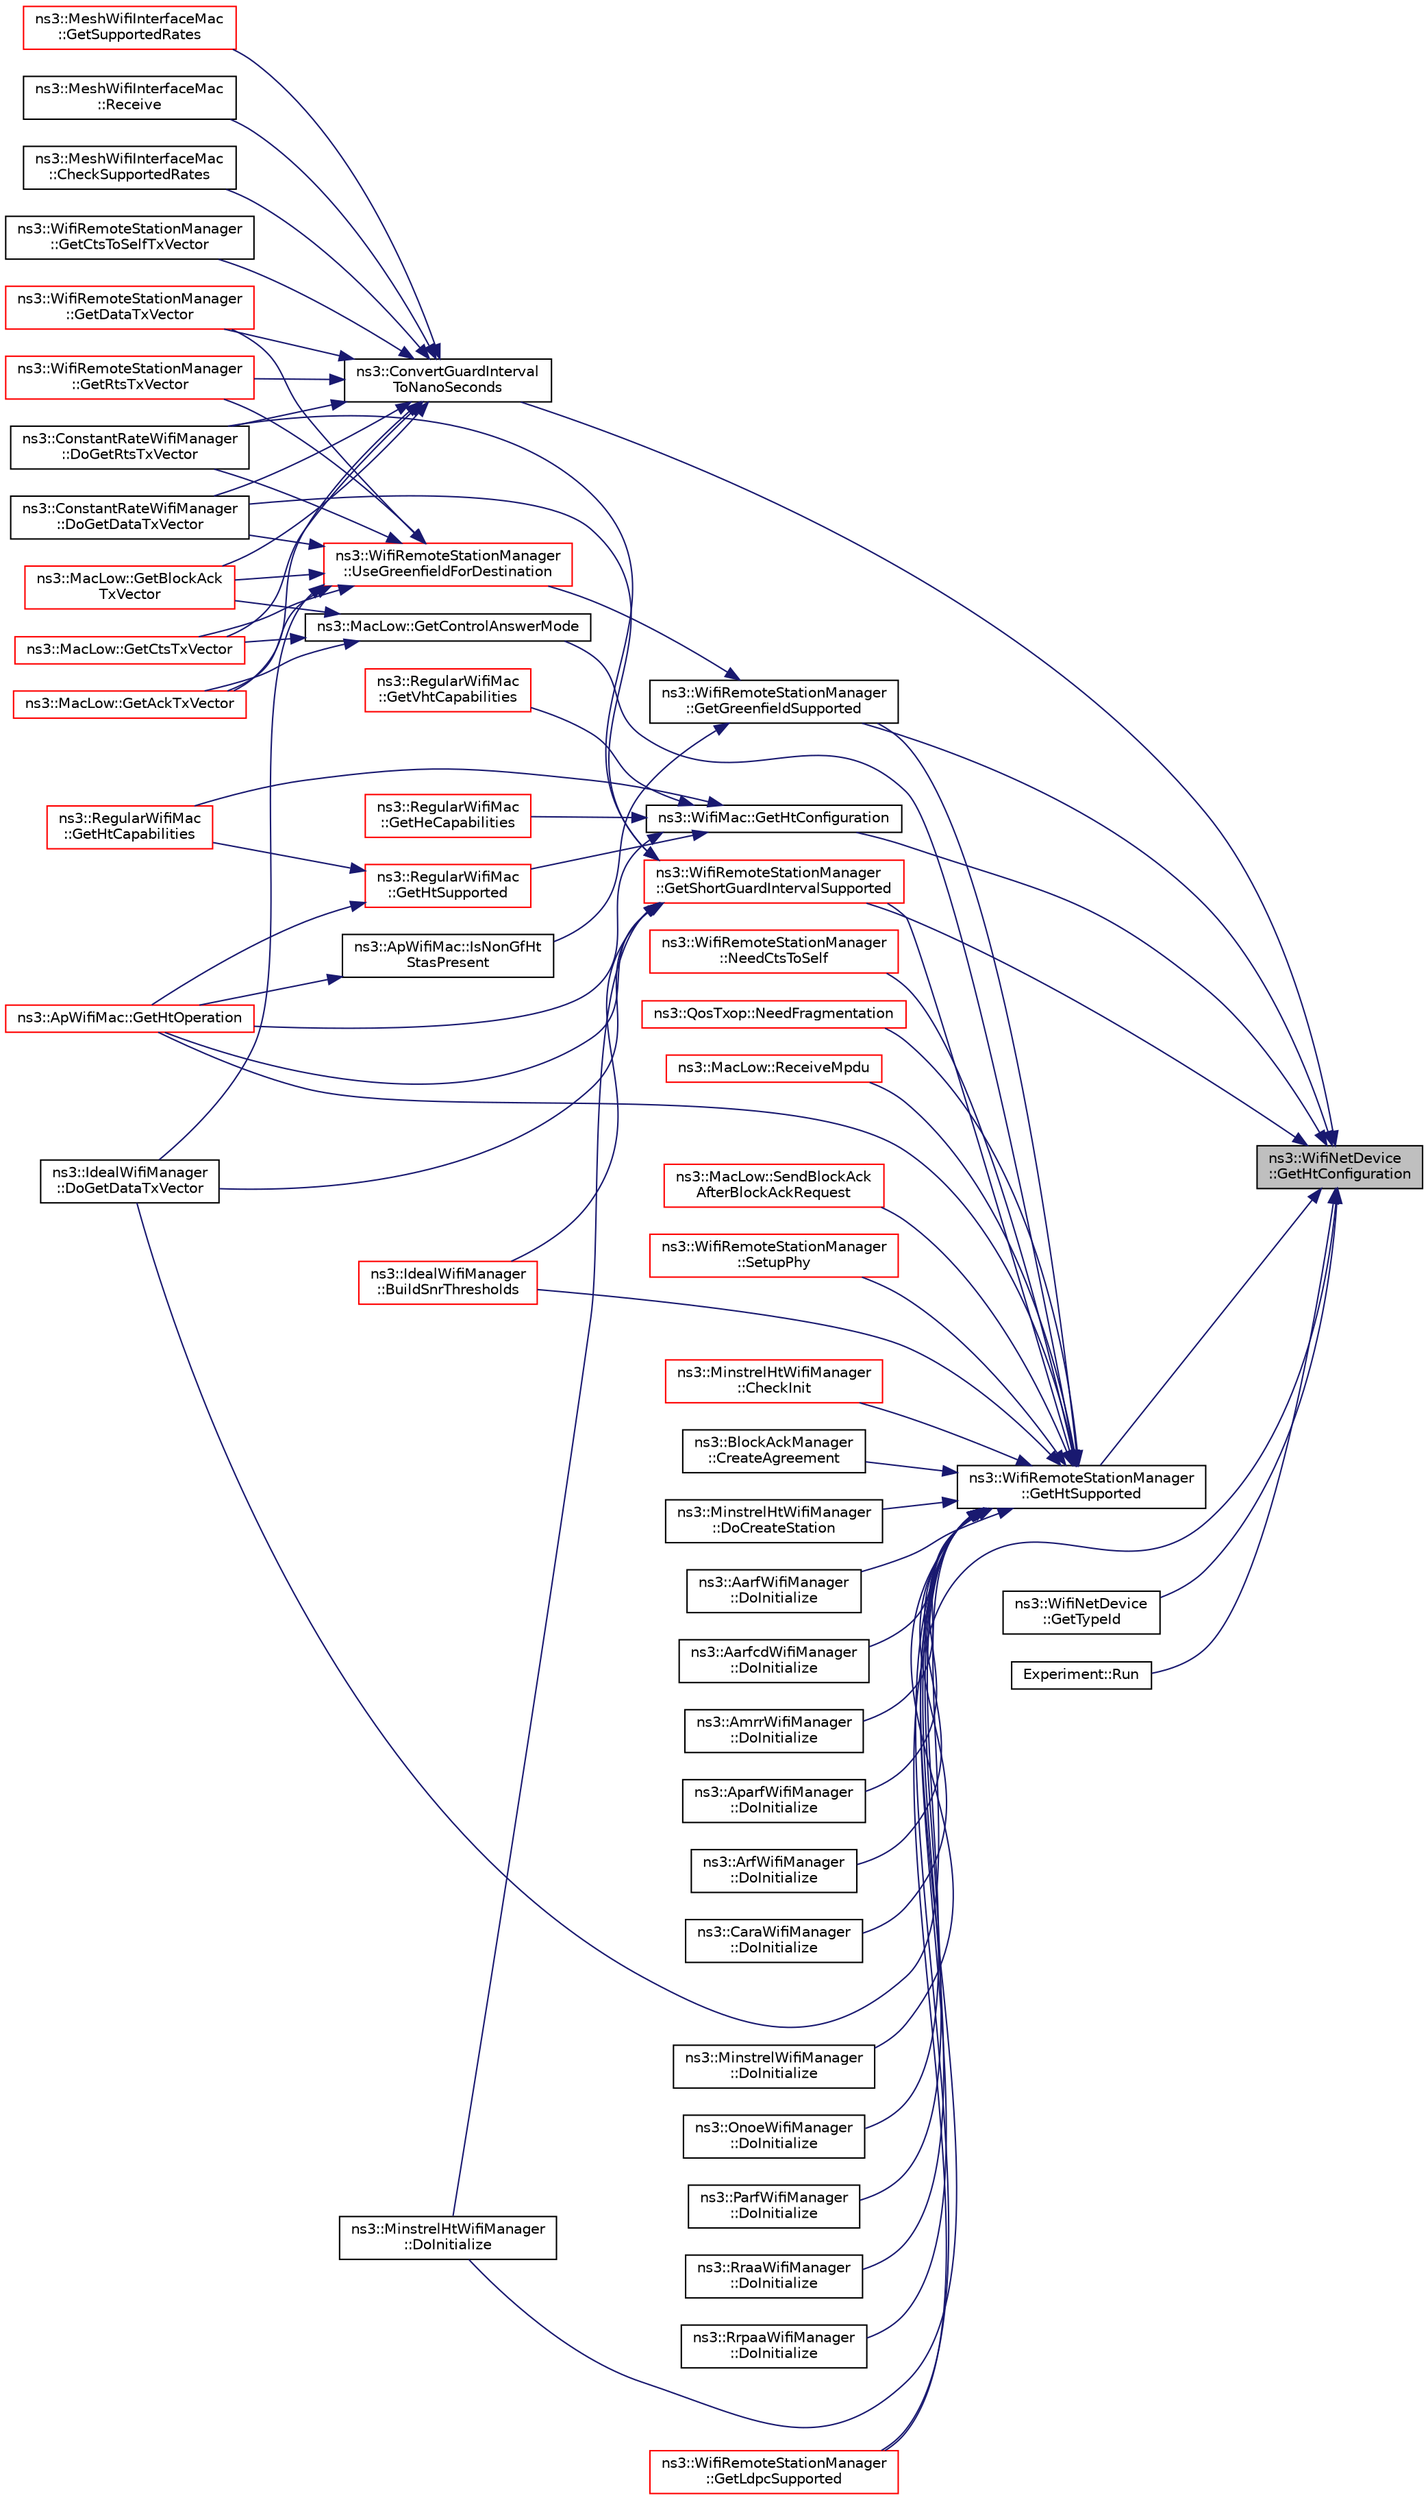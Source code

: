 digraph "ns3::WifiNetDevice::GetHtConfiguration"
{
 // LATEX_PDF_SIZE
  edge [fontname="Helvetica",fontsize="10",labelfontname="Helvetica",labelfontsize="10"];
  node [fontname="Helvetica",fontsize="10",shape=record];
  rankdir="RL";
  Node1 [label="ns3::WifiNetDevice\l::GetHtConfiguration",height=0.2,width=0.4,color="black", fillcolor="grey75", style="filled", fontcolor="black",tooltip=" "];
  Node1 -> Node2 [dir="back",color="midnightblue",fontsize="10",style="solid",fontname="Helvetica"];
  Node2 [label="ns3::ConvertGuardInterval\lToNanoSeconds",height=0.2,width=0.4,color="black", fillcolor="white", style="filled",URL="$namespacens3.html#a979caa1d7cbfc08ececb6fd3ad561e26",tooltip="Convert the guard interval to nanoseconds based on the WifiMode."];
  Node2 -> Node3 [dir="back",color="midnightblue",fontsize="10",style="solid",fontname="Helvetica"];
  Node3 [label="ns3::MeshWifiInterfaceMac\l::CheckSupportedRates",height=0.2,width=0.4,color="black", fillcolor="white", style="filled",URL="$classns3_1_1_mesh_wifi_interface_mac.html#a0d8d92606ef1a302fc967a8c058d5f81",tooltip="Check supported rates."];
  Node2 -> Node4 [dir="back",color="midnightblue",fontsize="10",style="solid",fontname="Helvetica"];
  Node4 [label="ns3::ConstantRateWifiManager\l::DoGetDataTxVector",height=0.2,width=0.4,color="black", fillcolor="white", style="filled",URL="$classns3_1_1_constant_rate_wifi_manager.html#a1e14573f51c878a2fa5511a2c43a2024",tooltip=" "];
  Node2 -> Node5 [dir="back",color="midnightblue",fontsize="10",style="solid",fontname="Helvetica"];
  Node5 [label="ns3::ConstantRateWifiManager\l::DoGetRtsTxVector",height=0.2,width=0.4,color="black", fillcolor="white", style="filled",URL="$classns3_1_1_constant_rate_wifi_manager.html#aceb6e32d01d5c3279e96bafde5568719",tooltip=" "];
  Node2 -> Node6 [dir="back",color="midnightblue",fontsize="10",style="solid",fontname="Helvetica"];
  Node6 [label="ns3::MacLow::GetAckTxVector",height=0.2,width=0.4,color="red", fillcolor="white", style="filled",URL="$classns3_1_1_mac_low.html#aae813ebc059b7e6aa1c88607e2969936",tooltip="Return a TXVECTOR for the Ack frame given the destination and the mode of the Data used by the sender..."];
  Node2 -> Node22 [dir="back",color="midnightblue",fontsize="10",style="solid",fontname="Helvetica"];
  Node22 [label="ns3::MacLow::GetBlockAck\lTxVector",height=0.2,width=0.4,color="red", fillcolor="white", style="filled",URL="$classns3_1_1_mac_low.html#a227f7cf96af4e059f660cd6668869e69",tooltip="Return a TXVECTOR for the BlockAck frame given the destination and the mode of the Data used by the s..."];
  Node2 -> Node28 [dir="back",color="midnightblue",fontsize="10",style="solid",fontname="Helvetica"];
  Node28 [label="ns3::WifiRemoteStationManager\l::GetCtsToSelfTxVector",height=0.2,width=0.4,color="black", fillcolor="white", style="filled",URL="$classns3_1_1_wifi_remote_station_manager.html#ab678ba97c31f92e03c4cc8dacd7f622b",tooltip="Since CTS-to-self parameters are not dependent on the station, it is implemented in wifi remote stati..."];
  Node2 -> Node29 [dir="back",color="midnightblue",fontsize="10",style="solid",fontname="Helvetica"];
  Node29 [label="ns3::MacLow::GetCtsTxVector",height=0.2,width=0.4,color="red", fillcolor="white", style="filled",URL="$classns3_1_1_mac_low.html#abe2810a59020adbcf64abbef2bcf319f",tooltip="Return a TXVECTOR for the CTS frame given the destination and the mode of the RTS used by the sender."];
  Node2 -> Node33 [dir="back",color="midnightblue",fontsize="10",style="solid",fontname="Helvetica"];
  Node33 [label="ns3::WifiRemoteStationManager\l::GetDataTxVector",height=0.2,width=0.4,color="red", fillcolor="white", style="filled",URL="$classns3_1_1_wifi_remote_station_manager.html#a694863b2c3093952b2629e5a2d341a75",tooltip=" "];
  Node2 -> Node132 [dir="back",color="midnightblue",fontsize="10",style="solid",fontname="Helvetica"];
  Node132 [label="ns3::WifiRemoteStationManager\l::GetRtsTxVector",height=0.2,width=0.4,color="red", fillcolor="white", style="filled",URL="$classns3_1_1_wifi_remote_station_manager.html#af1d1d8ad08efe3fbe876c67c17e89ef2",tooltip=" "];
  Node2 -> Node135 [dir="back",color="midnightblue",fontsize="10",style="solid",fontname="Helvetica"];
  Node135 [label="ns3::MeshWifiInterfaceMac\l::GetSupportedRates",height=0.2,width=0.4,color="red", fillcolor="white", style="filled",URL="$classns3_1_1_mesh_wifi_interface_mac.html#ae564ee657ce84f1023eabfd6d3e474a4",tooltip=" "];
  Node2 -> Node136 [dir="back",color="midnightblue",fontsize="10",style="solid",fontname="Helvetica"];
  Node136 [label="ns3::MeshWifiInterfaceMac\l::Receive",height=0.2,width=0.4,color="black", fillcolor="white", style="filled",URL="$classns3_1_1_mesh_wifi_interface_mac.html#a5850d3b31d09fd6dc552e8fa839bf3f2",tooltip="Frame receive handler."];
  Node1 -> Node137 [dir="back",color="midnightblue",fontsize="10",style="solid",fontname="Helvetica"];
  Node137 [label="ns3::WifiRemoteStationManager\l::GetGreenfieldSupported",height=0.2,width=0.4,color="black", fillcolor="white", style="filled",URL="$classns3_1_1_wifi_remote_station_manager.html#a3b4548baccd2f1a39a0415a3099396bb",tooltip="Return whether the device has HT Greenfield support enabled."];
  Node137 -> Node138 [dir="back",color="midnightblue",fontsize="10",style="solid",fontname="Helvetica"];
  Node138 [label="ns3::ApWifiMac::IsNonGfHt\lStasPresent",height=0.2,width=0.4,color="black", fillcolor="white", style="filled",URL="$classns3_1_1_ap_wifi_mac.html#a3df0ccf5ed9e1232bcb2d6847d8aae15",tooltip="Determine whether non-Greenfield HT stations are present or not."];
  Node138 -> Node139 [dir="back",color="midnightblue",fontsize="10",style="solid",fontname="Helvetica"];
  Node139 [label="ns3::ApWifiMac::GetHtOperation",height=0.2,width=0.4,color="red", fillcolor="white", style="filled",URL="$classns3_1_1_ap_wifi_mac.html#a4fefa01556b990b9995ff1a5577060d3",tooltip="Return the HT operation of the current AP."];
  Node137 -> Node140 [dir="back",color="midnightblue",fontsize="10",style="solid",fontname="Helvetica"];
  Node140 [label="ns3::WifiRemoteStationManager\l::UseGreenfieldForDestination",height=0.2,width=0.4,color="red", fillcolor="white", style="filled",URL="$classns3_1_1_wifi_remote_station_manager.html#ad0838e2b79a382cf65f68b7cde8ec608",tooltip=" "];
  Node140 -> Node4 [dir="back",color="midnightblue",fontsize="10",style="solid",fontname="Helvetica"];
  Node140 -> Node147 [dir="back",color="midnightblue",fontsize="10",style="solid",fontname="Helvetica"];
  Node147 [label="ns3::IdealWifiManager\l::DoGetDataTxVector",height=0.2,width=0.4,color="black", fillcolor="white", style="filled",URL="$classns3_1_1_ideal_wifi_manager.html#a2e7570eb1f5cbef1067cfb714e94218e",tooltip=" "];
  Node140 -> Node5 [dir="back",color="midnightblue",fontsize="10",style="solid",fontname="Helvetica"];
  Node140 -> Node6 [dir="back",color="midnightblue",fontsize="10",style="solid",fontname="Helvetica"];
  Node140 -> Node22 [dir="back",color="midnightblue",fontsize="10",style="solid",fontname="Helvetica"];
  Node140 -> Node29 [dir="back",color="midnightblue",fontsize="10",style="solid",fontname="Helvetica"];
  Node140 -> Node33 [dir="back",color="midnightblue",fontsize="10",style="solid",fontname="Helvetica"];
  Node140 -> Node132 [dir="back",color="midnightblue",fontsize="10",style="solid",fontname="Helvetica"];
  Node1 -> Node169 [dir="back",color="midnightblue",fontsize="10",style="solid",fontname="Helvetica"];
  Node169 [label="ns3::WifiMac::GetHtConfiguration",height=0.2,width=0.4,color="black", fillcolor="white", style="filled",URL="$classns3_1_1_wifi_mac.html#a0206221199cff854a4a1433688c4be8b",tooltip=" "];
  Node169 -> Node170 [dir="back",color="midnightblue",fontsize="10",style="solid",fontname="Helvetica"];
  Node170 [label="ns3::RegularWifiMac\l::GetHeCapabilities",height=0.2,width=0.4,color="red", fillcolor="white", style="filled",URL="$classns3_1_1_regular_wifi_mac.html#adf97076ae2932e9d28c40e842a338d7d",tooltip="Return the HE capabilities of the device."];
  Node169 -> Node172 [dir="back",color="midnightblue",fontsize="10",style="solid",fontname="Helvetica"];
  Node172 [label="ns3::RegularWifiMac\l::GetHtCapabilities",height=0.2,width=0.4,color="red", fillcolor="white", style="filled",URL="$classns3_1_1_regular_wifi_mac.html#ad51001e4ea7ef05fb584002b158a4e3e",tooltip="Return the HT capabilities of the device."];
  Node169 -> Node139 [dir="back",color="midnightblue",fontsize="10",style="solid",fontname="Helvetica"];
  Node169 -> Node174 [dir="back",color="midnightblue",fontsize="10",style="solid",fontname="Helvetica"];
  Node174 [label="ns3::RegularWifiMac\l::GetHtSupported",height=0.2,width=0.4,color="red", fillcolor="white", style="filled",URL="$classns3_1_1_regular_wifi_mac.html#a9b3ffa51f38fbdb175b811dddb83b90e",tooltip="Return whether the device supports HT."];
  Node174 -> Node172 [dir="back",color="midnightblue",fontsize="10",style="solid",fontname="Helvetica"];
  Node174 -> Node139 [dir="back",color="midnightblue",fontsize="10",style="solid",fontname="Helvetica"];
  Node169 -> Node180 [dir="back",color="midnightblue",fontsize="10",style="solid",fontname="Helvetica"];
  Node180 [label="ns3::RegularWifiMac\l::GetVhtCapabilities",height=0.2,width=0.4,color="red", fillcolor="white", style="filled",URL="$classns3_1_1_regular_wifi_mac.html#a016a83d8f0d89790ac9c177fa2d6751e",tooltip="Return the VHT capabilities of the device."];
  Node1 -> Node181 [dir="back",color="midnightblue",fontsize="10",style="solid",fontname="Helvetica"];
  Node181 [label="ns3::WifiRemoteStationManager\l::GetHtSupported",height=0.2,width=0.4,color="black", fillcolor="white", style="filled",URL="$classns3_1_1_wifi_remote_station_manager.html#ae2d1200da0ec74745ef9b496f9c0251f",tooltip="Return whether the device has HT capability support enabled."];
  Node181 -> Node182 [dir="back",color="midnightblue",fontsize="10",style="solid",fontname="Helvetica"];
  Node182 [label="ns3::IdealWifiManager\l::BuildSnrThresholds",height=0.2,width=0.4,color="red", fillcolor="white", style="filled",URL="$classns3_1_1_ideal_wifi_manager.html#a9324f6fe2c6e6b7b2212f4aac69f9dee",tooltip="Construct the vector of minimum SNRs needed to successfully transmit for all possible combinations (r..."];
  Node181 -> Node185 [dir="back",color="midnightblue",fontsize="10",style="solid",fontname="Helvetica"];
  Node185 [label="ns3::MinstrelHtWifiManager\l::CheckInit",height=0.2,width=0.4,color="red", fillcolor="white", style="filled",URL="$classns3_1_1_minstrel_ht_wifi_manager.html#a7f94804a34efa6121bdfd5d01ac34694",tooltip="Check for initializations."];
  Node181 -> Node194 [dir="back",color="midnightblue",fontsize="10",style="solid",fontname="Helvetica"];
  Node194 [label="ns3::BlockAckManager\l::CreateAgreement",height=0.2,width=0.4,color="black", fillcolor="white", style="filled",URL="$classns3_1_1_block_ack_manager.html#a44483ff8e6011faf1190dc0f178e66b7",tooltip=" "];
  Node181 -> Node195 [dir="back",color="midnightblue",fontsize="10",style="solid",fontname="Helvetica"];
  Node195 [label="ns3::MinstrelHtWifiManager\l::DoCreateStation",height=0.2,width=0.4,color="black", fillcolor="white", style="filled",URL="$classns3_1_1_minstrel_ht_wifi_manager.html#aec604999088a4bd5202d5593a943116d",tooltip=" "];
  Node181 -> Node147 [dir="back",color="midnightblue",fontsize="10",style="solid",fontname="Helvetica"];
  Node181 -> Node196 [dir="back",color="midnightblue",fontsize="10",style="solid",fontname="Helvetica"];
  Node196 [label="ns3::AarfWifiManager\l::DoInitialize",height=0.2,width=0.4,color="black", fillcolor="white", style="filled",URL="$classns3_1_1_aarf_wifi_manager.html#a4b0834e18a452eeba3a75d79adb64e1f",tooltip="Initialize() implementation."];
  Node181 -> Node197 [dir="back",color="midnightblue",fontsize="10",style="solid",fontname="Helvetica"];
  Node197 [label="ns3::AarfcdWifiManager\l::DoInitialize",height=0.2,width=0.4,color="black", fillcolor="white", style="filled",URL="$classns3_1_1_aarfcd_wifi_manager.html#ac886f8028e5090a2cddc1dc93ba48649",tooltip="Initialize() implementation."];
  Node181 -> Node198 [dir="back",color="midnightblue",fontsize="10",style="solid",fontname="Helvetica"];
  Node198 [label="ns3::AmrrWifiManager\l::DoInitialize",height=0.2,width=0.4,color="black", fillcolor="white", style="filled",URL="$classns3_1_1_amrr_wifi_manager.html#a989b60fa8ec7ab13c0967d9ced3e2145",tooltip="Initialize() implementation."];
  Node181 -> Node199 [dir="back",color="midnightblue",fontsize="10",style="solid",fontname="Helvetica"];
  Node199 [label="ns3::AparfWifiManager\l::DoInitialize",height=0.2,width=0.4,color="black", fillcolor="white", style="filled",URL="$classns3_1_1_aparf_wifi_manager.html#abea840f6ced0968344bc0203a3bf52f7",tooltip="Initialize() implementation."];
  Node181 -> Node200 [dir="back",color="midnightblue",fontsize="10",style="solid",fontname="Helvetica"];
  Node200 [label="ns3::ArfWifiManager\l::DoInitialize",height=0.2,width=0.4,color="black", fillcolor="white", style="filled",URL="$classns3_1_1_arf_wifi_manager.html#a66f3dd7a43a4ac96a6a4de31f49ff287",tooltip="Initialize() implementation."];
  Node181 -> Node201 [dir="back",color="midnightblue",fontsize="10",style="solid",fontname="Helvetica"];
  Node201 [label="ns3::CaraWifiManager\l::DoInitialize",height=0.2,width=0.4,color="black", fillcolor="white", style="filled",URL="$classns3_1_1_cara_wifi_manager.html#a1c8ebf21b95ceef868973877b558cc8d",tooltip="Initialize() implementation."];
  Node181 -> Node202 [dir="back",color="midnightblue",fontsize="10",style="solid",fontname="Helvetica"];
  Node202 [label="ns3::MinstrelHtWifiManager\l::DoInitialize",height=0.2,width=0.4,color="black", fillcolor="white", style="filled",URL="$classns3_1_1_minstrel_ht_wifi_manager.html#a3c5c32d2a58fb45a922e435192b0cf43",tooltip="Initialize() implementation."];
  Node181 -> Node203 [dir="back",color="midnightblue",fontsize="10",style="solid",fontname="Helvetica"];
  Node203 [label="ns3::MinstrelWifiManager\l::DoInitialize",height=0.2,width=0.4,color="black", fillcolor="white", style="filled",URL="$classns3_1_1_minstrel_wifi_manager.html#a2c14b0d9b27973846d07d9c16304c867",tooltip="Initialize() implementation."];
  Node181 -> Node204 [dir="back",color="midnightblue",fontsize="10",style="solid",fontname="Helvetica"];
  Node204 [label="ns3::OnoeWifiManager\l::DoInitialize",height=0.2,width=0.4,color="black", fillcolor="white", style="filled",URL="$classns3_1_1_onoe_wifi_manager.html#acaab69caa90cc5c7fdf8d5d1d637f01a",tooltip="Initialize() implementation."];
  Node181 -> Node205 [dir="back",color="midnightblue",fontsize="10",style="solid",fontname="Helvetica"];
  Node205 [label="ns3::ParfWifiManager\l::DoInitialize",height=0.2,width=0.4,color="black", fillcolor="white", style="filled",URL="$classns3_1_1_parf_wifi_manager.html#aa389bf9e269c90f99b091fb462326fee",tooltip="Initialize() implementation."];
  Node181 -> Node206 [dir="back",color="midnightblue",fontsize="10",style="solid",fontname="Helvetica"];
  Node206 [label="ns3::RraaWifiManager\l::DoInitialize",height=0.2,width=0.4,color="black", fillcolor="white", style="filled",URL="$classns3_1_1_rraa_wifi_manager.html#a943983b369aa5aaf270ace860efc93cb",tooltip="Initialize() implementation."];
  Node181 -> Node207 [dir="back",color="midnightblue",fontsize="10",style="solid",fontname="Helvetica"];
  Node207 [label="ns3::RrpaaWifiManager\l::DoInitialize",height=0.2,width=0.4,color="black", fillcolor="white", style="filled",URL="$classns3_1_1_rrpaa_wifi_manager.html#a0730ba8aec9e9e307b32a9080906306a",tooltip="Initialize() implementation."];
  Node181 -> Node208 [dir="back",color="midnightblue",fontsize="10",style="solid",fontname="Helvetica"];
  Node208 [label="ns3::MacLow::GetControlAnswerMode",height=0.2,width=0.4,color="black", fillcolor="white", style="filled",URL="$classns3_1_1_mac_low.html#aebd46ed9f77a2e2cc6a10d5832046f11",tooltip="Get control answer mode function."];
  Node208 -> Node6 [dir="back",color="midnightblue",fontsize="10",style="solid",fontname="Helvetica"];
  Node208 -> Node22 [dir="back",color="midnightblue",fontsize="10",style="solid",fontname="Helvetica"];
  Node208 -> Node29 [dir="back",color="midnightblue",fontsize="10",style="solid",fontname="Helvetica"];
  Node181 -> Node137 [dir="back",color="midnightblue",fontsize="10",style="solid",fontname="Helvetica"];
  Node181 -> Node139 [dir="back",color="midnightblue",fontsize="10",style="solid",fontname="Helvetica"];
  Node181 -> Node209 [dir="back",color="midnightblue",fontsize="10",style="solid",fontname="Helvetica"];
  Node209 [label="ns3::WifiRemoteStationManager\l::GetLdpcSupported",height=0.2,width=0.4,color="red", fillcolor="white", style="filled",URL="$classns3_1_1_wifi_remote_station_manager.html#a08d33a4d378463068ff10819c038312a",tooltip="Return whether the device has LDPC support enabled."];
  Node181 -> Node211 [dir="back",color="midnightblue",fontsize="10",style="solid",fontname="Helvetica"];
  Node211 [label="ns3::WifiRemoteStationManager\l::GetShortGuardIntervalSupported",height=0.2,width=0.4,color="red", fillcolor="white", style="filled",URL="$classns3_1_1_wifi_remote_station_manager.html#adb98eb113923b79180be2394fa36838d",tooltip="Return whether the device has SGI support enabled."];
  Node211 -> Node182 [dir="back",color="midnightblue",fontsize="10",style="solid",fontname="Helvetica"];
  Node211 -> Node4 [dir="back",color="midnightblue",fontsize="10",style="solid",fontname="Helvetica"];
  Node211 -> Node147 [dir="back",color="midnightblue",fontsize="10",style="solid",fontname="Helvetica"];
  Node211 -> Node5 [dir="back",color="midnightblue",fontsize="10",style="solid",fontname="Helvetica"];
  Node211 -> Node202 [dir="back",color="midnightblue",fontsize="10",style="solid",fontname="Helvetica"];
  Node211 -> Node139 [dir="back",color="midnightblue",fontsize="10",style="solid",fontname="Helvetica"];
  Node181 -> Node213 [dir="back",color="midnightblue",fontsize="10",style="solid",fontname="Helvetica"];
  Node213 [label="ns3::WifiRemoteStationManager\l::NeedCtsToSelf",height=0.2,width=0.4,color="red", fillcolor="white", style="filled",URL="$classns3_1_1_wifi_remote_station_manager.html#aa3179e61b1a06ff2d0cb0bdbc518e5a2",tooltip="Return if we need to do CTS-to-self before sending a DATA."];
  Node181 -> Node214 [dir="back",color="midnightblue",fontsize="10",style="solid",fontname="Helvetica"];
  Node214 [label="ns3::QosTxop::NeedFragmentation",height=0.2,width=0.4,color="red", fillcolor="white", style="filled",URL="$classns3_1_1_qos_txop.html#afdeff6e3cb6c8bb4b3e8291cc77bc631",tooltip="Check if the current packet should be fragmented."];
  Node181 -> Node215 [dir="back",color="midnightblue",fontsize="10",style="solid",fontname="Helvetica"];
  Node215 [label="ns3::MacLow::ReceiveMpdu",height=0.2,width=0.4,color="red", fillcolor="white", style="filled",URL="$classns3_1_1_mac_low.html#af3d3e6e892e33bfb97bf65199c3aafd6",tooltip=" "];
  Node181 -> Node16 [dir="back",color="midnightblue",fontsize="10",style="solid",fontname="Helvetica"];
  Node16 [label="ns3::MacLow::SendBlockAck\lAfterBlockAckRequest",height=0.2,width=0.4,color="red", fillcolor="white", style="filled",URL="$classns3_1_1_mac_low.html#a84b96c0cc6f32fca28576ec4df6a0853",tooltip="Invoked after that a BlockAckRequest has been received."];
  Node181 -> Node216 [dir="back",color="midnightblue",fontsize="10",style="solid",fontname="Helvetica"];
  Node216 [label="ns3::WifiRemoteStationManager\l::SetupPhy",height=0.2,width=0.4,color="red", fillcolor="white", style="filled",URL="$classns3_1_1_wifi_remote_station_manager.html#ab6f6bd59a6268841867ca06ecb584c49",tooltip="Set up PHY associated with this device since it is the object that knows the full set of transmit rat..."];
  Node1 -> Node209 [dir="back",color="midnightblue",fontsize="10",style="solid",fontname="Helvetica"];
  Node1 -> Node211 [dir="back",color="midnightblue",fontsize="10",style="solid",fontname="Helvetica"];
  Node1 -> Node243 [dir="back",color="midnightblue",fontsize="10",style="solid",fontname="Helvetica"];
  Node243 [label="ns3::WifiNetDevice\l::GetTypeId",height=0.2,width=0.4,color="black", fillcolor="white", style="filled",URL="$classns3_1_1_wifi_net_device.html#a94194d4a4f27318dd13627ab9d8a2bce",tooltip="Get the type ID."];
  Node1 -> Node265 [dir="back",color="midnightblue",fontsize="10",style="solid",fontname="Helvetica"];
  Node265 [label="Experiment::Run",height=0.2,width=0.4,color="black", fillcolor="white", style="filled",URL="$class_experiment.html#abad6e932214977891837db4f39a80db5",tooltip=" "];
}
